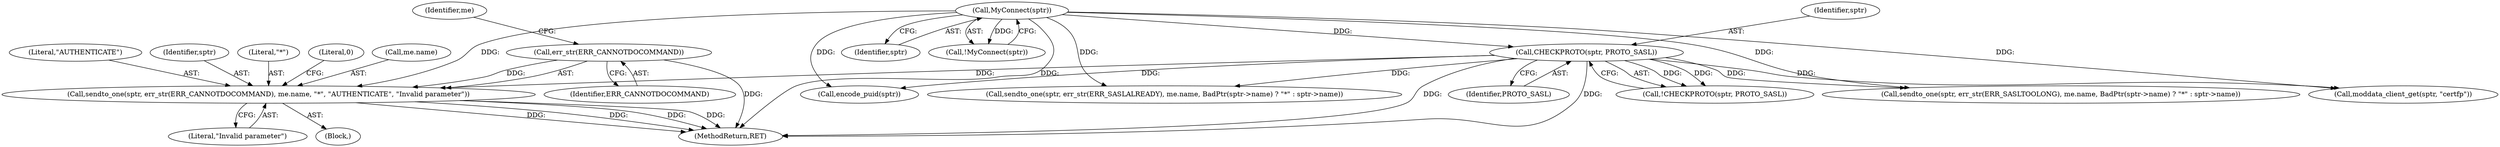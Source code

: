digraph "0_unrealircd_f473e355e1dc422c4f019dbf86bc50ba1a34a766@API" {
"1000167" [label="(Call,sendto_one(sptr, err_str(ERR_CANNOTDOCOMMAND), me.name, \"*\", \"AUTHENTICATE\", \"Invalid parameter\"))"];
"1000122" [label="(Call,CHECKPROTO(sptr, PROTO_SASL))"];
"1000114" [label="(Call,MyConnect(sptr))"];
"1000169" [label="(Call,err_str(ERR_CANNOTDOCOMMAND))"];
"1000175" [label="(Literal,\"AUTHENTICATE\")"];
"1000168" [label="(Identifier,sptr)"];
"1000115" [label="(Identifier,sptr)"];
"1000123" [label="(Identifier,sptr)"];
"1000170" [label="(Identifier,ERR_CANNOTDOCOMMAND)"];
"1000300" [label="(Call,encode_puid(sptr))"];
"1000176" [label="(Literal,\"Invalid parameter\")"];
"1000172" [label="(Identifier,me)"];
"1000113" [label="(Call,!MyConnect(sptr))"];
"1000169" [label="(Call,err_str(ERR_CANNOTDOCOMMAND))"];
"1000174" [label="(Literal,\"*\")"];
"1000134" [label="(Call,sendto_one(sptr, err_str(ERR_SASLALREADY), me.name, BadPtr(sptr->name) ? \"*\" : sptr->name))"];
"1000313" [label="(MethodReturn,RET)"];
"1000122" [label="(Call,CHECKPROTO(sptr, PROTO_SASL))"];
"1000187" [label="(Call,sendto_one(sptr, err_str(ERR_SASLTOOLONG), me.name, BadPtr(sptr->name) ? \"*\" : sptr->name))"];
"1000178" [label="(Literal,0)"];
"1000241" [label="(Call,moddata_client_get(sptr, \"certfp\"))"];
"1000167" [label="(Call,sendto_one(sptr, err_str(ERR_CANNOTDOCOMMAND), me.name, \"*\", \"AUTHENTICATE\", \"Invalid parameter\"))"];
"1000114" [label="(Call,MyConnect(sptr))"];
"1000171" [label="(Call,me.name)"];
"1000166" [label="(Block,)"];
"1000121" [label="(Call,!CHECKPROTO(sptr, PROTO_SASL))"];
"1000124" [label="(Identifier,PROTO_SASL)"];
"1000167" -> "1000166"  [label="AST: "];
"1000167" -> "1000176"  [label="CFG: "];
"1000168" -> "1000167"  [label="AST: "];
"1000169" -> "1000167"  [label="AST: "];
"1000171" -> "1000167"  [label="AST: "];
"1000174" -> "1000167"  [label="AST: "];
"1000175" -> "1000167"  [label="AST: "];
"1000176" -> "1000167"  [label="AST: "];
"1000178" -> "1000167"  [label="CFG: "];
"1000167" -> "1000313"  [label="DDG: "];
"1000167" -> "1000313"  [label="DDG: "];
"1000167" -> "1000313"  [label="DDG: "];
"1000167" -> "1000313"  [label="DDG: "];
"1000122" -> "1000167"  [label="DDG: "];
"1000114" -> "1000167"  [label="DDG: "];
"1000169" -> "1000167"  [label="DDG: "];
"1000122" -> "1000121"  [label="AST: "];
"1000122" -> "1000124"  [label="CFG: "];
"1000123" -> "1000122"  [label="AST: "];
"1000124" -> "1000122"  [label="AST: "];
"1000121" -> "1000122"  [label="CFG: "];
"1000122" -> "1000313"  [label="DDG: "];
"1000122" -> "1000313"  [label="DDG: "];
"1000122" -> "1000121"  [label="DDG: "];
"1000122" -> "1000121"  [label="DDG: "];
"1000114" -> "1000122"  [label="DDG: "];
"1000122" -> "1000134"  [label="DDG: "];
"1000122" -> "1000187"  [label="DDG: "];
"1000122" -> "1000241"  [label="DDG: "];
"1000122" -> "1000300"  [label="DDG: "];
"1000114" -> "1000113"  [label="AST: "];
"1000114" -> "1000115"  [label="CFG: "];
"1000115" -> "1000114"  [label="AST: "];
"1000113" -> "1000114"  [label="CFG: "];
"1000114" -> "1000313"  [label="DDG: "];
"1000114" -> "1000113"  [label="DDG: "];
"1000114" -> "1000134"  [label="DDG: "];
"1000114" -> "1000187"  [label="DDG: "];
"1000114" -> "1000241"  [label="DDG: "];
"1000114" -> "1000300"  [label="DDG: "];
"1000169" -> "1000170"  [label="CFG: "];
"1000170" -> "1000169"  [label="AST: "];
"1000172" -> "1000169"  [label="CFG: "];
"1000169" -> "1000313"  [label="DDG: "];
}
